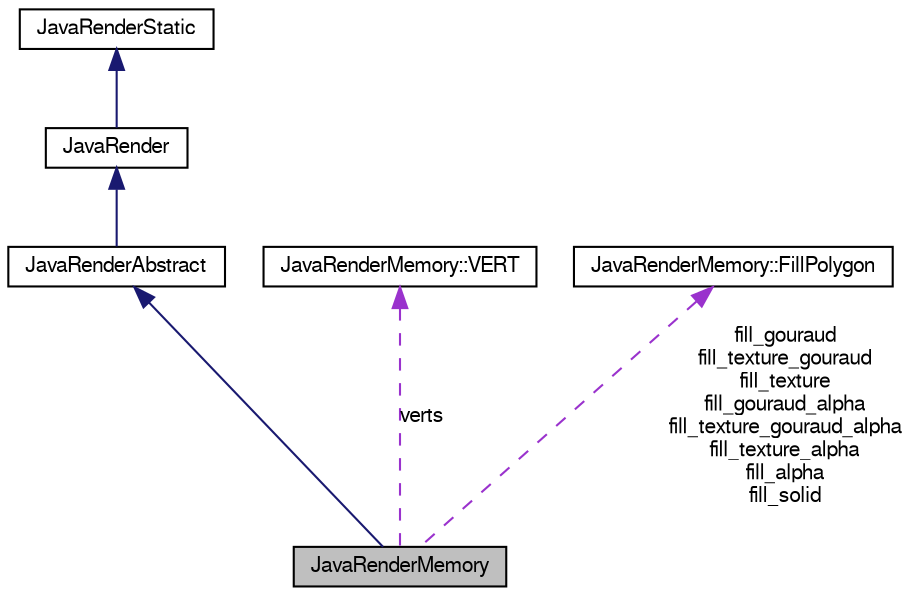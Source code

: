 digraph G
{
  bgcolor="transparent";
  edge [fontname="FreeSans",fontsize=10,labelfontname="FreeSans",labelfontsize=10];
  node [fontname="FreeSans",fontsize=10,shape=record];
  Node1 [label="JavaRenderMemory",height=0.2,width=0.4,color="black", fillcolor="grey75", style="filled" fontcolor="black"];
  Node2 -> Node1 [dir=back,color="midnightblue",fontsize=10,style="solid",fontname="FreeSans"];
  Node2 [label="JavaRenderAbstract",height=0.2,width=0.4,color="black",URL="$class_java_render_abstract.html",tooltip="レンダの基本クラス。"];
  Node3 -> Node2 [dir=back,color="midnightblue",fontsize=10,style="solid",fontname="FreeSans"];
  Node3 [label="JavaRender",height=0.2,width=0.4,color="black",URL="$class_java_render.html",tooltip="レンダインターフェース。"];
  Node4 -> Node3 [dir=back,color="midnightblue",fontsize=10,style="solid",fontname="FreeSans"];
  Node4 [label="JavaRenderStatic",height=0.2,width=0.4,color="black",URL="$class_java_render_static.html",tooltip="レンダインターフェース。"];
  Node5 -> Node1 [dir=back,color="darkorchid3",fontsize=10,style="dashed",label="verts",fontname="FreeSans"];
  Node5 [label="JavaRenderMemory::VERT",height=0.2,width=0.4,color="black",URL="$class_java_render_memory_1_1_v_e_r_t.html",tooltip="一時頂点バッファ。"];
  Node6 -> Node1 [dir=back,color="darkorchid3",fontsize=10,style="dashed",label="fill_gouraud\nfill_texture_gouraud\nfill_texture\nfill_gouraud_alpha\nfill_texture_gouraud_alpha\nfill_texture_alpha\nfill_alpha\nfill_solid",fontname="FreeSans"];
  Node6 [label="JavaRenderMemory::FillPolygon",height=0.2,width=0.4,color="black",URL="$class_java_render_memory_1_1_fill_polygon.html",tooltip="ポリゴン塗りつぶしの基本クラス。"];
}
